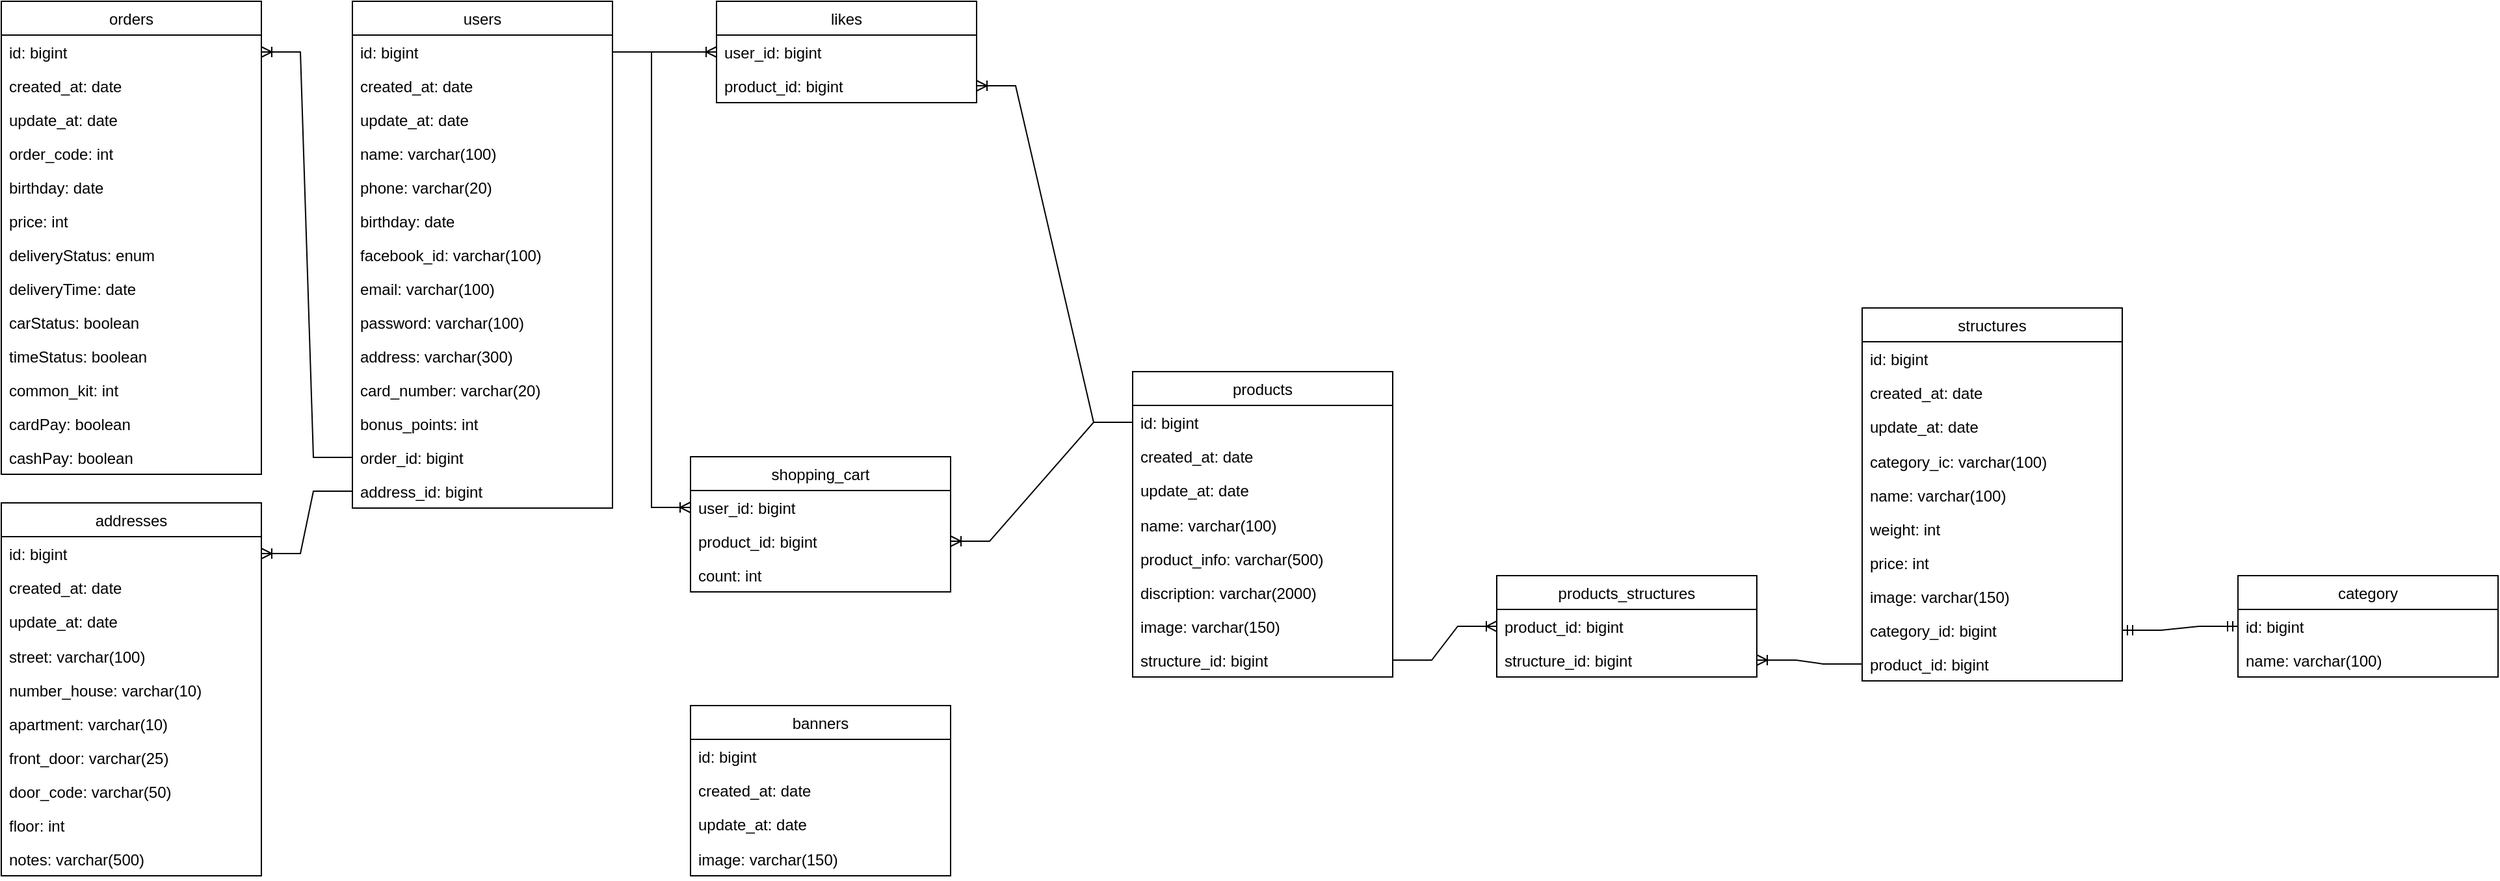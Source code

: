 <mxfile version="21.1.2" type="github">
  <diagram name="Страница 1" id="uBOSSpwB63D3d6_g8Ejs">
    <mxGraphModel dx="2514" dy="2065" grid="1" gridSize="10" guides="1" tooltips="1" connect="1" arrows="1" fold="1" page="1" pageScale="1" pageWidth="827" pageHeight="1169" math="0" shadow="0">
      <root>
        <mxCell id="0" />
        <mxCell id="1" parent="0" />
        <mxCell id="bHJu5GRSBFpT4Akue6Z2-1" value="users" style="swimlane;fontStyle=0;childLayout=stackLayout;horizontal=1;startSize=26;fillColor=none;horizontalStack=0;resizeParent=1;resizeParentMax=0;resizeLast=0;collapsible=1;marginBottom=0;" parent="1" vertex="1">
          <mxGeometry x="-490" y="-1026" width="200" height="390" as="geometry" />
        </mxCell>
        <mxCell id="bHJu5GRSBFpT4Akue6Z2-2" value="id: bigint" style="text;strokeColor=none;fillColor=none;align=left;verticalAlign=top;spacingLeft=4;spacingRight=4;overflow=hidden;rotatable=0;points=[[0,0.5],[1,0.5]];portConstraint=eastwest;" parent="bHJu5GRSBFpT4Akue6Z2-1" vertex="1">
          <mxGeometry y="26" width="200" height="26" as="geometry" />
        </mxCell>
        <mxCell id="bHJu5GRSBFpT4Akue6Z2-3" value="created_at: date" style="text;strokeColor=none;fillColor=none;align=left;verticalAlign=top;spacingLeft=4;spacingRight=4;overflow=hidden;rotatable=0;points=[[0,0.5],[1,0.5]];portConstraint=eastwest;" parent="bHJu5GRSBFpT4Akue6Z2-1" vertex="1">
          <mxGeometry y="52" width="200" height="26" as="geometry" />
        </mxCell>
        <mxCell id="bHJu5GRSBFpT4Akue6Z2-4" value="update_at: date" style="text;strokeColor=none;fillColor=none;align=left;verticalAlign=top;spacingLeft=4;spacingRight=4;overflow=hidden;rotatable=0;points=[[0,0.5],[1,0.5]];portConstraint=eastwest;" parent="bHJu5GRSBFpT4Akue6Z2-1" vertex="1">
          <mxGeometry y="78" width="200" height="26" as="geometry" />
        </mxCell>
        <mxCell id="bHJu5GRSBFpT4Akue6Z2-5" value="name: varchar(100)" style="text;strokeColor=none;fillColor=none;align=left;verticalAlign=top;spacingLeft=4;spacingRight=4;overflow=hidden;rotatable=0;points=[[0,0.5],[1,0.5]];portConstraint=eastwest;" parent="bHJu5GRSBFpT4Akue6Z2-1" vertex="1">
          <mxGeometry y="104" width="200" height="26" as="geometry" />
        </mxCell>
        <mxCell id="bHJu5GRSBFpT4Akue6Z2-14" value="phone: varchar(20)" style="text;strokeColor=none;fillColor=none;align=left;verticalAlign=top;spacingLeft=4;spacingRight=4;overflow=hidden;rotatable=0;points=[[0,0.5],[1,0.5]];portConstraint=eastwest;" parent="bHJu5GRSBFpT4Akue6Z2-1" vertex="1">
          <mxGeometry y="130" width="200" height="26" as="geometry" />
        </mxCell>
        <mxCell id="bHJu5GRSBFpT4Akue6Z2-15" value="birthday: date" style="text;strokeColor=none;fillColor=none;align=left;verticalAlign=top;spacingLeft=4;spacingRight=4;overflow=hidden;rotatable=0;points=[[0,0.5],[1,0.5]];portConstraint=eastwest;" parent="bHJu5GRSBFpT4Akue6Z2-1" vertex="1">
          <mxGeometry y="156" width="200" height="26" as="geometry" />
        </mxCell>
        <mxCell id="bHJu5GRSBFpT4Akue6Z2-7" value="facebook_id: varchar(100)" style="text;strokeColor=none;fillColor=none;align=left;verticalAlign=top;spacingLeft=4;spacingRight=4;overflow=hidden;rotatable=0;points=[[0,0.5],[1,0.5]];portConstraint=eastwest;" parent="bHJu5GRSBFpT4Akue6Z2-1" vertex="1">
          <mxGeometry y="182" width="200" height="26" as="geometry" />
        </mxCell>
        <mxCell id="bHJu5GRSBFpT4Akue6Z2-8" value="email: varchar(100)" style="text;strokeColor=none;fillColor=none;align=left;verticalAlign=top;spacingLeft=4;spacingRight=4;overflow=hidden;rotatable=0;points=[[0,0.5],[1,0.5]];portConstraint=eastwest;" parent="bHJu5GRSBFpT4Akue6Z2-1" vertex="1">
          <mxGeometry y="208" width="200" height="26" as="geometry" />
        </mxCell>
        <mxCell id="bHJu5GRSBFpT4Akue6Z2-10" value="password: varchar(100)" style="text;strokeColor=none;fillColor=none;align=left;verticalAlign=top;spacingLeft=4;spacingRight=4;overflow=hidden;rotatable=0;points=[[0,0.5],[1,0.5]];portConstraint=eastwest;" parent="bHJu5GRSBFpT4Akue6Z2-1" vertex="1">
          <mxGeometry y="234" width="200" height="26" as="geometry" />
        </mxCell>
        <mxCell id="bHJu5GRSBFpT4Akue6Z2-9" value="address: varchar(300)" style="text;strokeColor=none;fillColor=none;align=left;verticalAlign=top;spacingLeft=4;spacingRight=4;overflow=hidden;rotatable=0;points=[[0,0.5],[1,0.5]];portConstraint=eastwest;" parent="bHJu5GRSBFpT4Akue6Z2-1" vertex="1">
          <mxGeometry y="260" width="200" height="26" as="geometry" />
        </mxCell>
        <mxCell id="bHJu5GRSBFpT4Akue6Z2-11" value="card_number: varchar(20)" style="text;strokeColor=none;fillColor=none;align=left;verticalAlign=top;spacingLeft=4;spacingRight=4;overflow=hidden;rotatable=0;points=[[0,0.5],[1,0.5]];portConstraint=eastwest;" parent="bHJu5GRSBFpT4Akue6Z2-1" vertex="1">
          <mxGeometry y="286" width="200" height="26" as="geometry" />
        </mxCell>
        <mxCell id="bHJu5GRSBFpT4Akue6Z2-208" value="bonus_points: int" style="text;strokeColor=none;fillColor=none;align=left;verticalAlign=top;spacingLeft=4;spacingRight=4;overflow=hidden;rotatable=0;points=[[0,0.5],[1,0.5]];portConstraint=eastwest;" parent="bHJu5GRSBFpT4Akue6Z2-1" vertex="1">
          <mxGeometry y="312" width="200" height="26" as="geometry" />
        </mxCell>
        <mxCell id="bHJu5GRSBFpT4Akue6Z2-207" value="order_id: bigint" style="text;strokeColor=none;fillColor=none;align=left;verticalAlign=top;spacingLeft=4;spacingRight=4;overflow=hidden;rotatable=0;points=[[0,0.5],[1,0.5]];portConstraint=eastwest;" parent="bHJu5GRSBFpT4Akue6Z2-1" vertex="1">
          <mxGeometry y="338" width="200" height="26" as="geometry" />
        </mxCell>
        <mxCell id="bHJu5GRSBFpT4Akue6Z2-206" value="address_id: bigint" style="text;strokeColor=none;fillColor=none;align=left;verticalAlign=top;spacingLeft=4;spacingRight=4;overflow=hidden;rotatable=0;points=[[0,0.5],[1,0.5]];portConstraint=eastwest;" parent="bHJu5GRSBFpT4Akue6Z2-1" vertex="1">
          <mxGeometry y="364" width="200" height="26" as="geometry" />
        </mxCell>
        <mxCell id="bHJu5GRSBFpT4Akue6Z2-23" value="addresses" style="swimlane;fontStyle=0;childLayout=stackLayout;horizontal=1;startSize=26;fillColor=none;horizontalStack=0;resizeParent=1;resizeParentMax=0;resizeLast=0;collapsible=1;marginBottom=0;" parent="1" vertex="1">
          <mxGeometry x="-760" y="-640" width="200" height="287" as="geometry" />
        </mxCell>
        <mxCell id="bHJu5GRSBFpT4Akue6Z2-24" value="id: bigint" style="text;strokeColor=none;fillColor=none;align=left;verticalAlign=top;spacingLeft=4;spacingRight=4;overflow=hidden;rotatable=0;points=[[0,0.5],[1,0.5]];portConstraint=eastwest;" parent="bHJu5GRSBFpT4Akue6Z2-23" vertex="1">
          <mxGeometry y="26" width="200" height="26" as="geometry" />
        </mxCell>
        <mxCell id="bHJu5GRSBFpT4Akue6Z2-25" value="created_at: date" style="text;strokeColor=none;fillColor=none;align=left;verticalAlign=top;spacingLeft=4;spacingRight=4;overflow=hidden;rotatable=0;points=[[0,0.5],[1,0.5]];portConstraint=eastwest;" parent="bHJu5GRSBFpT4Akue6Z2-23" vertex="1">
          <mxGeometry y="52" width="200" height="26" as="geometry" />
        </mxCell>
        <mxCell id="bHJu5GRSBFpT4Akue6Z2-26" value="update_at: date" style="text;strokeColor=none;fillColor=none;align=left;verticalAlign=top;spacingLeft=4;spacingRight=4;overflow=hidden;rotatable=0;points=[[0,0.5],[1,0.5]];portConstraint=eastwest;" parent="bHJu5GRSBFpT4Akue6Z2-23" vertex="1">
          <mxGeometry y="78" width="200" height="27" as="geometry" />
        </mxCell>
        <mxCell id="bHJu5GRSBFpT4Akue6Z2-27" value="street: varchar(100)" style="text;strokeColor=none;fillColor=none;align=left;verticalAlign=top;spacingLeft=4;spacingRight=4;overflow=hidden;rotatable=0;points=[[0,0.5],[1,0.5]];portConstraint=eastwest;" parent="bHJu5GRSBFpT4Akue6Z2-23" vertex="1">
          <mxGeometry y="105" width="200" height="26" as="geometry" />
        </mxCell>
        <mxCell id="bHJu5GRSBFpT4Akue6Z2-228" value="number_house: varchar(10)" style="text;strokeColor=none;fillColor=none;align=left;verticalAlign=top;spacingLeft=4;spacingRight=4;overflow=hidden;rotatable=0;points=[[0,0.5],[1,0.5]];portConstraint=eastwest;" parent="bHJu5GRSBFpT4Akue6Z2-23" vertex="1">
          <mxGeometry y="131" width="200" height="26" as="geometry" />
        </mxCell>
        <mxCell id="bHJu5GRSBFpT4Akue6Z2-229" value="apartment: varchar(10)" style="text;strokeColor=none;fillColor=none;align=left;verticalAlign=top;spacingLeft=4;spacingRight=4;overflow=hidden;rotatable=0;points=[[0,0.5],[1,0.5]];portConstraint=eastwest;" parent="bHJu5GRSBFpT4Akue6Z2-23" vertex="1">
          <mxGeometry y="157" width="200" height="26" as="geometry" />
        </mxCell>
        <mxCell id="bHJu5GRSBFpT4Akue6Z2-230" value="front_door: varchar(25)" style="text;strokeColor=none;fillColor=none;align=left;verticalAlign=top;spacingLeft=4;spacingRight=4;overflow=hidden;rotatable=0;points=[[0,0.5],[1,0.5]];portConstraint=eastwest;" parent="bHJu5GRSBFpT4Akue6Z2-23" vertex="1">
          <mxGeometry y="183" width="200" height="26" as="geometry" />
        </mxCell>
        <mxCell id="bHJu5GRSBFpT4Akue6Z2-231" value="door_code: varchar(50)" style="text;strokeColor=none;fillColor=none;align=left;verticalAlign=top;spacingLeft=4;spacingRight=4;overflow=hidden;rotatable=0;points=[[0,0.5],[1,0.5]];portConstraint=eastwest;" parent="bHJu5GRSBFpT4Akue6Z2-23" vertex="1">
          <mxGeometry y="209" width="200" height="26" as="geometry" />
        </mxCell>
        <mxCell id="bHJu5GRSBFpT4Akue6Z2-232" value="floor: int" style="text;strokeColor=none;fillColor=none;align=left;verticalAlign=top;spacingLeft=4;spacingRight=4;overflow=hidden;rotatable=0;points=[[0,0.5],[1,0.5]];portConstraint=eastwest;" parent="bHJu5GRSBFpT4Akue6Z2-23" vertex="1">
          <mxGeometry y="235" width="200" height="26" as="geometry" />
        </mxCell>
        <mxCell id="bHJu5GRSBFpT4Akue6Z2-233" value="notes: varchar(500)" style="text;strokeColor=none;fillColor=none;align=left;verticalAlign=top;spacingLeft=4;spacingRight=4;overflow=hidden;rotatable=0;points=[[0,0.5],[1,0.5]];portConstraint=eastwest;" parent="bHJu5GRSBFpT4Akue6Z2-23" vertex="1">
          <mxGeometry y="261" width="200" height="26" as="geometry" />
        </mxCell>
        <mxCell id="bHJu5GRSBFpT4Akue6Z2-30" value="orders" style="swimlane;fontStyle=0;childLayout=stackLayout;horizontal=1;startSize=26;fillColor=none;horizontalStack=0;resizeParent=1;resizeParentMax=0;resizeLast=0;collapsible=1;marginBottom=0;" parent="1" vertex="1">
          <mxGeometry x="-760" y="-1026" width="200" height="364" as="geometry" />
        </mxCell>
        <mxCell id="bHJu5GRSBFpT4Akue6Z2-31" value="id: bigint" style="text;strokeColor=none;fillColor=none;align=left;verticalAlign=top;spacingLeft=4;spacingRight=4;overflow=hidden;rotatable=0;points=[[0,0.5],[1,0.5]];portConstraint=eastwest;" parent="bHJu5GRSBFpT4Akue6Z2-30" vertex="1">
          <mxGeometry y="26" width="200" height="26" as="geometry" />
        </mxCell>
        <mxCell id="bHJu5GRSBFpT4Akue6Z2-32" value="created_at: date" style="text;strokeColor=none;fillColor=none;align=left;verticalAlign=top;spacingLeft=4;spacingRight=4;overflow=hidden;rotatable=0;points=[[0,0.5],[1,0.5]];portConstraint=eastwest;" parent="bHJu5GRSBFpT4Akue6Z2-30" vertex="1">
          <mxGeometry y="52" width="200" height="26" as="geometry" />
        </mxCell>
        <mxCell id="bHJu5GRSBFpT4Akue6Z2-33" value="update_at: date" style="text;strokeColor=none;fillColor=none;align=left;verticalAlign=top;spacingLeft=4;spacingRight=4;overflow=hidden;rotatable=0;points=[[0,0.5],[1,0.5]];portConstraint=eastwest;" parent="bHJu5GRSBFpT4Akue6Z2-30" vertex="1">
          <mxGeometry y="78" width="200" height="26" as="geometry" />
        </mxCell>
        <mxCell id="bHJu5GRSBFpT4Akue6Z2-210" value="order_code: int" style="text;strokeColor=none;fillColor=none;align=left;verticalAlign=top;spacingLeft=4;spacingRight=4;overflow=hidden;rotatable=0;points=[[0,0.5],[1,0.5]];portConstraint=eastwest;" parent="bHJu5GRSBFpT4Akue6Z2-30" vertex="1">
          <mxGeometry y="104" width="200" height="26" as="geometry" />
        </mxCell>
        <mxCell id="bHJu5GRSBFpT4Akue6Z2-209" value="birthday: date" style="text;strokeColor=none;fillColor=none;align=left;verticalAlign=top;spacingLeft=4;spacingRight=4;overflow=hidden;rotatable=0;points=[[0,0.5],[1,0.5]];portConstraint=eastwest;" parent="bHJu5GRSBFpT4Akue6Z2-30" vertex="1">
          <mxGeometry y="130" width="200" height="26" as="geometry" />
        </mxCell>
        <mxCell id="bHJu5GRSBFpT4Akue6Z2-211" value="price: int" style="text;strokeColor=none;fillColor=none;align=left;verticalAlign=top;spacingLeft=4;spacingRight=4;overflow=hidden;rotatable=0;points=[[0,0.5],[1,0.5]];portConstraint=eastwest;" parent="bHJu5GRSBFpT4Akue6Z2-30" vertex="1">
          <mxGeometry y="156" width="200" height="26" as="geometry" />
        </mxCell>
        <mxCell id="bHJu5GRSBFpT4Akue6Z2-34" value="deliveryStatus: enum" style="text;strokeColor=none;fillColor=none;align=left;verticalAlign=top;spacingLeft=4;spacingRight=4;overflow=hidden;rotatable=0;points=[[0,0.5],[1,0.5]];portConstraint=eastwest;" parent="bHJu5GRSBFpT4Akue6Z2-30" vertex="1">
          <mxGeometry y="182" width="200" height="26" as="geometry" />
        </mxCell>
        <mxCell id="bHJu5GRSBFpT4Akue6Z2-213" value="deliveryTime: date" style="text;strokeColor=none;fillColor=none;align=left;verticalAlign=top;spacingLeft=4;spacingRight=4;overflow=hidden;rotatable=0;points=[[0,0.5],[1,0.5]];portConstraint=eastwest;" parent="bHJu5GRSBFpT4Akue6Z2-30" vertex="1">
          <mxGeometry y="208" width="200" height="26" as="geometry" />
        </mxCell>
        <mxCell id="bHJu5GRSBFpT4Akue6Z2-214" value="carStatus: boolean" style="text;strokeColor=none;fillColor=none;align=left;verticalAlign=top;spacingLeft=4;spacingRight=4;overflow=hidden;rotatable=0;points=[[0,0.5],[1,0.5]];portConstraint=eastwest;" parent="bHJu5GRSBFpT4Akue6Z2-30" vertex="1">
          <mxGeometry y="234" width="200" height="26" as="geometry" />
        </mxCell>
        <mxCell id="bHJu5GRSBFpT4Akue6Z2-215" value="timeStatus: boolean" style="text;strokeColor=none;fillColor=none;align=left;verticalAlign=top;spacingLeft=4;spacingRight=4;overflow=hidden;rotatable=0;points=[[0,0.5],[1,0.5]];portConstraint=eastwest;" parent="bHJu5GRSBFpT4Akue6Z2-30" vertex="1">
          <mxGeometry y="260" width="200" height="26" as="geometry" />
        </mxCell>
        <mxCell id="bHJu5GRSBFpT4Akue6Z2-337" value="common_kit: int" style="text;strokeColor=none;fillColor=none;align=left;verticalAlign=top;spacingLeft=4;spacingRight=4;overflow=hidden;rotatable=0;points=[[0,0.5],[1,0.5]];portConstraint=eastwest;" parent="bHJu5GRSBFpT4Akue6Z2-30" vertex="1">
          <mxGeometry y="286" width="200" height="26" as="geometry" />
        </mxCell>
        <mxCell id="bHJu5GRSBFpT4Akue6Z2-216" value="cardPay: boolean" style="text;strokeColor=none;fillColor=none;align=left;verticalAlign=top;spacingLeft=4;spacingRight=4;overflow=hidden;rotatable=0;points=[[0,0.5],[1,0.5]];portConstraint=eastwest;" parent="bHJu5GRSBFpT4Akue6Z2-30" vertex="1">
          <mxGeometry y="312" width="200" height="26" as="geometry" />
        </mxCell>
        <mxCell id="bHJu5GRSBFpT4Akue6Z2-212" value="cashPay: boolean" style="text;strokeColor=none;fillColor=none;align=left;verticalAlign=top;spacingLeft=4;spacingRight=4;overflow=hidden;rotatable=0;points=[[0,0.5],[1,0.5]];portConstraint=eastwest;" parent="bHJu5GRSBFpT4Akue6Z2-30" vertex="1">
          <mxGeometry y="338" width="200" height="26" as="geometry" />
        </mxCell>
        <mxCell id="bHJu5GRSBFpT4Akue6Z2-193" value="shopping_cart" style="swimlane;fontStyle=0;childLayout=stackLayout;horizontal=1;startSize=26;fillColor=none;horizontalStack=0;resizeParent=1;resizeParentMax=0;resizeLast=0;collapsible=1;marginBottom=0;" parent="1" vertex="1">
          <mxGeometry x="-230" y="-675.5" width="200" height="104" as="geometry" />
        </mxCell>
        <mxCell id="bHJu5GRSBFpT4Akue6Z2-218" value="user_id: bigint" style="text;strokeColor=none;fillColor=none;align=left;verticalAlign=top;spacingLeft=4;spacingRight=4;overflow=hidden;rotatable=0;points=[[0,0.5],[1,0.5]];portConstraint=eastwest;" parent="bHJu5GRSBFpT4Akue6Z2-193" vertex="1">
          <mxGeometry y="26" width="200" height="26" as="geometry" />
        </mxCell>
        <mxCell id="bHJu5GRSBFpT4Akue6Z2-219" value="product_id: bigint" style="text;strokeColor=none;fillColor=none;align=left;verticalAlign=top;spacingLeft=4;spacingRight=4;overflow=hidden;rotatable=0;points=[[0,0.5],[1,0.5]];portConstraint=eastwest;" parent="bHJu5GRSBFpT4Akue6Z2-193" vertex="1">
          <mxGeometry y="52" width="200" height="26" as="geometry" />
        </mxCell>
        <mxCell id="bHJu5GRSBFpT4Akue6Z2-198" value="count: int" style="text;strokeColor=none;fillColor=none;align=left;verticalAlign=top;spacingLeft=4;spacingRight=4;overflow=hidden;rotatable=0;points=[[0,0.5],[1,0.5]];portConstraint=eastwest;" parent="bHJu5GRSBFpT4Akue6Z2-193" vertex="1">
          <mxGeometry y="78" width="200" height="26" as="geometry" />
        </mxCell>
        <mxCell id="bHJu5GRSBFpT4Akue6Z2-220" value="" style="edgeStyle=entityRelationEdgeStyle;fontSize=12;html=1;endArrow=ERoneToMany;rounded=0;entryX=0;entryY=0.5;entryDx=0;entryDy=0;exitX=1;exitY=0.5;exitDx=0;exitDy=0;" parent="1" source="bHJu5GRSBFpT4Akue6Z2-2" target="bHJu5GRSBFpT4Akue6Z2-218" edge="1">
          <mxGeometry width="100" height="100" relative="1" as="geometry">
            <mxPoint x="-490" y="-680" as="sourcePoint" />
            <mxPoint x="-600" y="-523" as="targetPoint" />
          </mxGeometry>
        </mxCell>
        <mxCell id="bHJu5GRSBFpT4Akue6Z2-222" value="" style="edgeStyle=entityRelationEdgeStyle;fontSize=12;html=1;endArrow=ERoneToMany;rounded=0;entryX=1;entryY=0.5;entryDx=0;entryDy=0;exitX=0;exitY=0.5;exitDx=0;exitDy=0;" parent="1" source="bHJu5GRSBFpT4Akue6Z2-207" target="bHJu5GRSBFpT4Akue6Z2-31" edge="1">
          <mxGeometry width="100" height="100" relative="1" as="geometry">
            <mxPoint x="180" y="-547" as="sourcePoint" />
            <mxPoint x="54" y="-634" as="targetPoint" />
          </mxGeometry>
        </mxCell>
        <mxCell id="bHJu5GRSBFpT4Akue6Z2-235" value="" style="edgeStyle=entityRelationEdgeStyle;fontSize=12;html=1;endArrow=ERoneToMany;rounded=0;entryX=1;entryY=0.5;entryDx=0;entryDy=0;exitX=0;exitY=0.5;exitDx=0;exitDy=0;" parent="1" source="bHJu5GRSBFpT4Akue6Z2-206" target="bHJu5GRSBFpT4Akue6Z2-24" edge="1">
          <mxGeometry width="100" height="100" relative="1" as="geometry">
            <mxPoint x="-280" y="-613" as="sourcePoint" />
            <mxPoint x="-160" y="-561" as="targetPoint" />
          </mxGeometry>
        </mxCell>
        <mxCell id="bHJu5GRSBFpT4Akue6Z2-236" value="products" style="swimlane;fontStyle=0;childLayout=stackLayout;horizontal=1;startSize=26;fillColor=none;horizontalStack=0;resizeParent=1;resizeParentMax=0;resizeLast=0;collapsible=1;marginBottom=0;" parent="1" vertex="1">
          <mxGeometry x="110" y="-741" width="200" height="235" as="geometry" />
        </mxCell>
        <mxCell id="bHJu5GRSBFpT4Akue6Z2-237" value="id: bigint" style="text;strokeColor=none;fillColor=none;align=left;verticalAlign=top;spacingLeft=4;spacingRight=4;overflow=hidden;rotatable=0;points=[[0,0.5],[1,0.5]];portConstraint=eastwest;" parent="bHJu5GRSBFpT4Akue6Z2-236" vertex="1">
          <mxGeometry y="26" width="200" height="26" as="geometry" />
        </mxCell>
        <mxCell id="bHJu5GRSBFpT4Akue6Z2-238" value="created_at: date" style="text;strokeColor=none;fillColor=none;align=left;verticalAlign=top;spacingLeft=4;spacingRight=4;overflow=hidden;rotatable=0;points=[[0,0.5],[1,0.5]];portConstraint=eastwest;" parent="bHJu5GRSBFpT4Akue6Z2-236" vertex="1">
          <mxGeometry y="52" width="200" height="26" as="geometry" />
        </mxCell>
        <mxCell id="bHJu5GRSBFpT4Akue6Z2-239" value="update_at: date" style="text;strokeColor=none;fillColor=none;align=left;verticalAlign=top;spacingLeft=4;spacingRight=4;overflow=hidden;rotatable=0;points=[[0,0.5],[1,0.5]];portConstraint=eastwest;" parent="bHJu5GRSBFpT4Akue6Z2-236" vertex="1">
          <mxGeometry y="78" width="200" height="27" as="geometry" />
        </mxCell>
        <mxCell id="bHJu5GRSBFpT4Akue6Z2-240" value="name: varchar(100)" style="text;strokeColor=none;fillColor=none;align=left;verticalAlign=top;spacingLeft=4;spacingRight=4;overflow=hidden;rotatable=0;points=[[0,0.5],[1,0.5]];portConstraint=eastwest;" parent="bHJu5GRSBFpT4Akue6Z2-236" vertex="1">
          <mxGeometry y="105" width="200" height="26" as="geometry" />
        </mxCell>
        <mxCell id="bHJu5GRSBFpT4Akue6Z2-241" value="product_info: varchar(500)" style="text;strokeColor=none;fillColor=none;align=left;verticalAlign=top;spacingLeft=4;spacingRight=4;overflow=hidden;rotatable=0;points=[[0,0.5],[1,0.5]];portConstraint=eastwest;" parent="bHJu5GRSBFpT4Akue6Z2-236" vertex="1">
          <mxGeometry y="131" width="200" height="26" as="geometry" />
        </mxCell>
        <mxCell id="bHJu5GRSBFpT4Akue6Z2-242" value="discription: varchar(2000)" style="text;strokeColor=none;fillColor=none;align=left;verticalAlign=top;spacingLeft=4;spacingRight=4;overflow=hidden;rotatable=0;points=[[0,0.5],[1,0.5]];portConstraint=eastwest;" parent="bHJu5GRSBFpT4Akue6Z2-236" vertex="1">
          <mxGeometry y="157" width="200" height="26" as="geometry" />
        </mxCell>
        <mxCell id="bHJu5GRSBFpT4Akue6Z2-247" value="image: varchar(150)" style="text;strokeColor=none;fillColor=none;align=left;verticalAlign=top;spacingLeft=4;spacingRight=4;overflow=hidden;rotatable=0;points=[[0,0.5],[1,0.5]];portConstraint=eastwest;" parent="bHJu5GRSBFpT4Akue6Z2-236" vertex="1">
          <mxGeometry y="183" width="200" height="26" as="geometry" />
        </mxCell>
        <mxCell id="bHJu5GRSBFpT4Akue6Z2-248" value="structure_id: bigint" style="text;strokeColor=none;fillColor=none;align=left;verticalAlign=top;spacingLeft=4;spacingRight=4;overflow=hidden;rotatable=0;points=[[0,0.5],[1,0.5]];portConstraint=eastwest;" parent="bHJu5GRSBFpT4Akue6Z2-236" vertex="1">
          <mxGeometry y="209" width="200" height="26" as="geometry" />
        </mxCell>
        <mxCell id="bHJu5GRSBFpT4Akue6Z2-249" value="" style="edgeStyle=entityRelationEdgeStyle;fontSize=12;html=1;endArrow=ERoneToMany;rounded=0;entryX=1;entryY=0.5;entryDx=0;entryDy=0;exitX=0;exitY=0.5;exitDx=0;exitDy=0;" parent="1" source="bHJu5GRSBFpT4Akue6Z2-237" target="bHJu5GRSBFpT4Akue6Z2-219" edge="1">
          <mxGeometry width="100" height="100" relative="1" as="geometry">
            <mxPoint x="-280" y="-613" as="sourcePoint" />
            <mxPoint x="-160" y="-561" as="targetPoint" />
          </mxGeometry>
        </mxCell>
        <mxCell id="bHJu5GRSBFpT4Akue6Z2-250" value="structures" style="swimlane;fontStyle=0;childLayout=stackLayout;horizontal=1;startSize=26;fillColor=none;horizontalStack=0;resizeParent=1;resizeParentMax=0;resizeLast=0;collapsible=1;marginBottom=0;" parent="1" vertex="1">
          <mxGeometry x="671" y="-790" width="200" height="287" as="geometry" />
        </mxCell>
        <mxCell id="bHJu5GRSBFpT4Akue6Z2-251" value="id: bigint" style="text;strokeColor=none;fillColor=none;align=left;verticalAlign=top;spacingLeft=4;spacingRight=4;overflow=hidden;rotatable=0;points=[[0,0.5],[1,0.5]];portConstraint=eastwest;" parent="bHJu5GRSBFpT4Akue6Z2-250" vertex="1">
          <mxGeometry y="26" width="200" height="26" as="geometry" />
        </mxCell>
        <mxCell id="bHJu5GRSBFpT4Akue6Z2-252" value="created_at: date" style="text;strokeColor=none;fillColor=none;align=left;verticalAlign=top;spacingLeft=4;spacingRight=4;overflow=hidden;rotatable=0;points=[[0,0.5],[1,0.5]];portConstraint=eastwest;" parent="bHJu5GRSBFpT4Akue6Z2-250" vertex="1">
          <mxGeometry y="52" width="200" height="26" as="geometry" />
        </mxCell>
        <mxCell id="bHJu5GRSBFpT4Akue6Z2-253" value="update_at: date" style="text;strokeColor=none;fillColor=none;align=left;verticalAlign=top;spacingLeft=4;spacingRight=4;overflow=hidden;rotatable=0;points=[[0,0.5],[1,0.5]];portConstraint=eastwest;" parent="bHJu5GRSBFpT4Akue6Z2-250" vertex="1">
          <mxGeometry y="78" width="200" height="27" as="geometry" />
        </mxCell>
        <mxCell id="P29hZXjRkMlpQ9uts_yL-5" value="category_ic: varchar(100)" style="text;strokeColor=none;fillColor=none;align=left;verticalAlign=top;spacingLeft=4;spacingRight=4;overflow=hidden;rotatable=0;points=[[0,0.5],[1,0.5]];portConstraint=eastwest;" vertex="1" parent="bHJu5GRSBFpT4Akue6Z2-250">
          <mxGeometry y="105" width="200" height="26" as="geometry" />
        </mxCell>
        <mxCell id="bHJu5GRSBFpT4Akue6Z2-290" value="name: varchar(100)" style="text;strokeColor=none;fillColor=none;align=left;verticalAlign=top;spacingLeft=4;spacingRight=4;overflow=hidden;rotatable=0;points=[[0,0.5],[1,0.5]];portConstraint=eastwest;" parent="bHJu5GRSBFpT4Akue6Z2-250" vertex="1">
          <mxGeometry y="131" width="200" height="26" as="geometry" />
        </mxCell>
        <mxCell id="bHJu5GRSBFpT4Akue6Z2-289" value="weight: int" style="text;strokeColor=none;fillColor=none;align=left;verticalAlign=top;spacingLeft=4;spacingRight=4;overflow=hidden;rotatable=0;points=[[0,0.5],[1,0.5]];portConstraint=eastwest;" parent="bHJu5GRSBFpT4Akue6Z2-250" vertex="1">
          <mxGeometry y="157" width="200" height="26" as="geometry" />
        </mxCell>
        <mxCell id="bHJu5GRSBFpT4Akue6Z2-288" value="price: int" style="text;strokeColor=none;fillColor=none;align=left;verticalAlign=top;spacingLeft=4;spacingRight=4;overflow=hidden;rotatable=0;points=[[0,0.5],[1,0.5]];portConstraint=eastwest;" parent="bHJu5GRSBFpT4Akue6Z2-250" vertex="1">
          <mxGeometry y="183" width="200" height="26" as="geometry" />
        </mxCell>
        <mxCell id="bHJu5GRSBFpT4Akue6Z2-285" value="image: varchar(150)" style="text;strokeColor=none;fillColor=none;align=left;verticalAlign=top;spacingLeft=4;spacingRight=4;overflow=hidden;rotatable=0;points=[[0,0.5],[1,0.5]];portConstraint=eastwest;" parent="bHJu5GRSBFpT4Akue6Z2-250" vertex="1">
          <mxGeometry y="209" width="200" height="26" as="geometry" />
        </mxCell>
        <mxCell id="P29hZXjRkMlpQ9uts_yL-8" value="category_id: bigint" style="text;strokeColor=none;fillColor=none;align=left;verticalAlign=top;spacingLeft=4;spacingRight=4;overflow=hidden;rotatable=0;points=[[0,0.5],[1,0.5]];portConstraint=eastwest;" vertex="1" parent="bHJu5GRSBFpT4Akue6Z2-250">
          <mxGeometry y="235" width="200" height="26" as="geometry" />
        </mxCell>
        <mxCell id="bHJu5GRSBFpT4Akue6Z2-258" value="product_id: bigint" style="text;strokeColor=none;fillColor=none;align=left;verticalAlign=top;spacingLeft=4;spacingRight=4;overflow=hidden;rotatable=0;points=[[0,0.5],[1,0.5]];portConstraint=eastwest;" parent="bHJu5GRSBFpT4Akue6Z2-250" vertex="1">
          <mxGeometry y="261" width="200" height="26" as="geometry" />
        </mxCell>
        <mxCell id="bHJu5GRSBFpT4Akue6Z2-259" value="" style="edgeStyle=entityRelationEdgeStyle;fontSize=12;html=1;endArrow=ERoneToMany;rounded=0;entryX=0;entryY=0.5;entryDx=0;entryDy=0;exitX=1;exitY=0.5;exitDx=0;exitDy=0;" parent="1" source="bHJu5GRSBFpT4Akue6Z2-248" target="bHJu5GRSBFpT4Akue6Z2-265" edge="1">
          <mxGeometry width="100" height="100" relative="1" as="geometry">
            <mxPoint x="120" y="-692" as="sourcePoint" />
            <mxPoint x="40" y="-535" as="targetPoint" />
          </mxGeometry>
        </mxCell>
        <mxCell id="bHJu5GRSBFpT4Akue6Z2-260" value="products_structures" style="swimlane;fontStyle=0;childLayout=stackLayout;horizontal=1;startSize=26;fillColor=none;horizontalStack=0;resizeParent=1;resizeParentMax=0;resizeLast=0;collapsible=1;marginBottom=0;" parent="1" vertex="1">
          <mxGeometry x="390" y="-584" width="200" height="78" as="geometry" />
        </mxCell>
        <mxCell id="bHJu5GRSBFpT4Akue6Z2-265" value="product_id: bigint" style="text;strokeColor=none;fillColor=none;align=left;verticalAlign=top;spacingLeft=4;spacingRight=4;overflow=hidden;rotatable=0;points=[[0,0.5],[1,0.5]];portConstraint=eastwest;" parent="bHJu5GRSBFpT4Akue6Z2-260" vertex="1">
          <mxGeometry y="26" width="200" height="26" as="geometry" />
        </mxCell>
        <mxCell id="bHJu5GRSBFpT4Akue6Z2-264" value="structure_id: bigint" style="text;strokeColor=none;fillColor=none;align=left;verticalAlign=top;spacingLeft=4;spacingRight=4;overflow=hidden;rotatable=0;points=[[0,0.5],[1,0.5]];portConstraint=eastwest;" parent="bHJu5GRSBFpT4Akue6Z2-260" vertex="1">
          <mxGeometry y="52" width="200" height="26" as="geometry" />
        </mxCell>
        <mxCell id="bHJu5GRSBFpT4Akue6Z2-266" value="" style="edgeStyle=entityRelationEdgeStyle;fontSize=12;html=1;endArrow=ERoneToMany;rounded=0;entryX=1;entryY=0.5;entryDx=0;entryDy=0;exitX=0;exitY=0.5;exitDx=0;exitDy=0;" parent="1" source="bHJu5GRSBFpT4Akue6Z2-258" target="bHJu5GRSBFpT4Akue6Z2-264" edge="1">
          <mxGeometry width="100" height="100" relative="1" as="geometry">
            <mxPoint x="320" y="-509" as="sourcePoint" />
            <mxPoint x="400" y="-535" as="targetPoint" />
          </mxGeometry>
        </mxCell>
        <mxCell id="bHJu5GRSBFpT4Akue6Z2-338" value="" style="edgeStyle=entityRelationEdgeStyle;fontSize=12;html=1;endArrow=ERoneToMany;rounded=0;exitX=0;exitY=0.5;exitDx=0;exitDy=0;entryX=1;entryY=0.5;entryDx=0;entryDy=0;" parent="1" source="bHJu5GRSBFpT4Akue6Z2-237" target="bHJu5GRSBFpT4Akue6Z2-341" edge="1">
          <mxGeometry width="100" height="100" relative="1" as="geometry">
            <mxPoint x="120" y="-692" as="sourcePoint" />
            <mxPoint x="20" y="-760" as="targetPoint" />
          </mxGeometry>
        </mxCell>
        <mxCell id="bHJu5GRSBFpT4Akue6Z2-339" value="likes" style="swimlane;fontStyle=0;childLayout=stackLayout;horizontal=1;startSize=26;fillColor=none;horizontalStack=0;resizeParent=1;resizeParentMax=0;resizeLast=0;collapsible=1;marginBottom=0;" parent="1" vertex="1">
          <mxGeometry x="-210" y="-1026" width="200" height="78" as="geometry" />
        </mxCell>
        <mxCell id="bHJu5GRSBFpT4Akue6Z2-340" value="user_id: bigint" style="text;strokeColor=none;fillColor=none;align=left;verticalAlign=top;spacingLeft=4;spacingRight=4;overflow=hidden;rotatable=0;points=[[0,0.5],[1,0.5]];portConstraint=eastwest;" parent="bHJu5GRSBFpT4Akue6Z2-339" vertex="1">
          <mxGeometry y="26" width="200" height="26" as="geometry" />
        </mxCell>
        <mxCell id="bHJu5GRSBFpT4Akue6Z2-341" value="product_id: bigint" style="text;strokeColor=none;fillColor=none;align=left;verticalAlign=top;spacingLeft=4;spacingRight=4;overflow=hidden;rotatable=0;points=[[0,0.5],[1,0.5]];portConstraint=eastwest;" parent="bHJu5GRSBFpT4Akue6Z2-339" vertex="1">
          <mxGeometry y="52" width="200" height="26" as="geometry" />
        </mxCell>
        <mxCell id="bHJu5GRSBFpT4Akue6Z2-343" value="" style="edgeStyle=entityRelationEdgeStyle;fontSize=12;html=1;endArrow=ERoneToMany;rounded=0;entryX=0;entryY=0.5;entryDx=0;entryDy=0;exitX=1;exitY=0.5;exitDx=0;exitDy=0;" parent="1" source="bHJu5GRSBFpT4Akue6Z2-2" target="bHJu5GRSBFpT4Akue6Z2-340" edge="1">
          <mxGeometry width="100" height="100" relative="1" as="geometry">
            <mxPoint x="-280" y="-613" as="sourcePoint" />
            <mxPoint x="-160" y="-561" as="targetPoint" />
          </mxGeometry>
        </mxCell>
        <mxCell id="bHJu5GRSBFpT4Akue6Z2-353" value="banners" style="swimlane;fontStyle=0;childLayout=stackLayout;horizontal=1;startSize=26;fillColor=none;horizontalStack=0;resizeParent=1;resizeParentMax=0;resizeLast=0;collapsible=1;marginBottom=0;" parent="1" vertex="1">
          <mxGeometry x="-230" y="-484" width="200" height="131" as="geometry" />
        </mxCell>
        <mxCell id="bHJu5GRSBFpT4Akue6Z2-354" value="id: bigint" style="text;strokeColor=none;fillColor=none;align=left;verticalAlign=top;spacingLeft=4;spacingRight=4;overflow=hidden;rotatable=0;points=[[0,0.5],[1,0.5]];portConstraint=eastwest;" parent="bHJu5GRSBFpT4Akue6Z2-353" vertex="1">
          <mxGeometry y="26" width="200" height="26" as="geometry" />
        </mxCell>
        <mxCell id="bHJu5GRSBFpT4Akue6Z2-355" value="created_at: date" style="text;strokeColor=none;fillColor=none;align=left;verticalAlign=top;spacingLeft=4;spacingRight=4;overflow=hidden;rotatable=0;points=[[0,0.5],[1,0.5]];portConstraint=eastwest;" parent="bHJu5GRSBFpT4Akue6Z2-353" vertex="1">
          <mxGeometry y="52" width="200" height="26" as="geometry" />
        </mxCell>
        <mxCell id="bHJu5GRSBFpT4Akue6Z2-356" value="update_at: date" style="text;strokeColor=none;fillColor=none;align=left;verticalAlign=top;spacingLeft=4;spacingRight=4;overflow=hidden;rotatable=0;points=[[0,0.5],[1,0.5]];portConstraint=eastwest;" parent="bHJu5GRSBFpT4Akue6Z2-353" vertex="1">
          <mxGeometry y="78" width="200" height="27" as="geometry" />
        </mxCell>
        <mxCell id="bHJu5GRSBFpT4Akue6Z2-360" value="image: varchar(150)" style="text;strokeColor=none;fillColor=none;align=left;verticalAlign=top;spacingLeft=4;spacingRight=4;overflow=hidden;rotatable=0;points=[[0,0.5],[1,0.5]];portConstraint=eastwest;" parent="bHJu5GRSBFpT4Akue6Z2-353" vertex="1">
          <mxGeometry y="105" width="200" height="26" as="geometry" />
        </mxCell>
        <mxCell id="P29hZXjRkMlpQ9uts_yL-1" value="category" style="swimlane;fontStyle=0;childLayout=stackLayout;horizontal=1;startSize=26;fillColor=none;horizontalStack=0;resizeParent=1;resizeParentMax=0;resizeLast=0;collapsible=1;marginBottom=0;" vertex="1" parent="1">
          <mxGeometry x="960" y="-584" width="200" height="78" as="geometry" />
        </mxCell>
        <mxCell id="P29hZXjRkMlpQ9uts_yL-6" value="id: bigint" style="text;strokeColor=none;fillColor=none;align=left;verticalAlign=top;spacingLeft=4;spacingRight=4;overflow=hidden;rotatable=0;points=[[0,0.5],[1,0.5]];portConstraint=eastwest;" vertex="1" parent="P29hZXjRkMlpQ9uts_yL-1">
          <mxGeometry y="26" width="200" height="26" as="geometry" />
        </mxCell>
        <mxCell id="P29hZXjRkMlpQ9uts_yL-7" value="name: varchar(100)" style="text;strokeColor=none;fillColor=none;align=left;verticalAlign=top;spacingLeft=4;spacingRight=4;overflow=hidden;rotatable=0;points=[[0,0.5],[1,0.5]];portConstraint=eastwest;" vertex="1" parent="P29hZXjRkMlpQ9uts_yL-1">
          <mxGeometry y="52" width="200" height="26" as="geometry" />
        </mxCell>
        <mxCell id="P29hZXjRkMlpQ9uts_yL-10" value="" style="edgeStyle=entityRelationEdgeStyle;fontSize=12;html=1;endArrow=ERmandOne;startArrow=ERmandOne;rounded=0;exitX=1;exitY=0.5;exitDx=0;exitDy=0;entryX=0;entryY=0.5;entryDx=0;entryDy=0;" edge="1" parent="1" source="P29hZXjRkMlpQ9uts_yL-8" target="P29hZXjRkMlpQ9uts_yL-6">
          <mxGeometry width="100" height="100" relative="1" as="geometry">
            <mxPoint x="540" y="-720" as="sourcePoint" />
            <mxPoint x="640" y="-820" as="targetPoint" />
          </mxGeometry>
        </mxCell>
      </root>
    </mxGraphModel>
  </diagram>
</mxfile>
